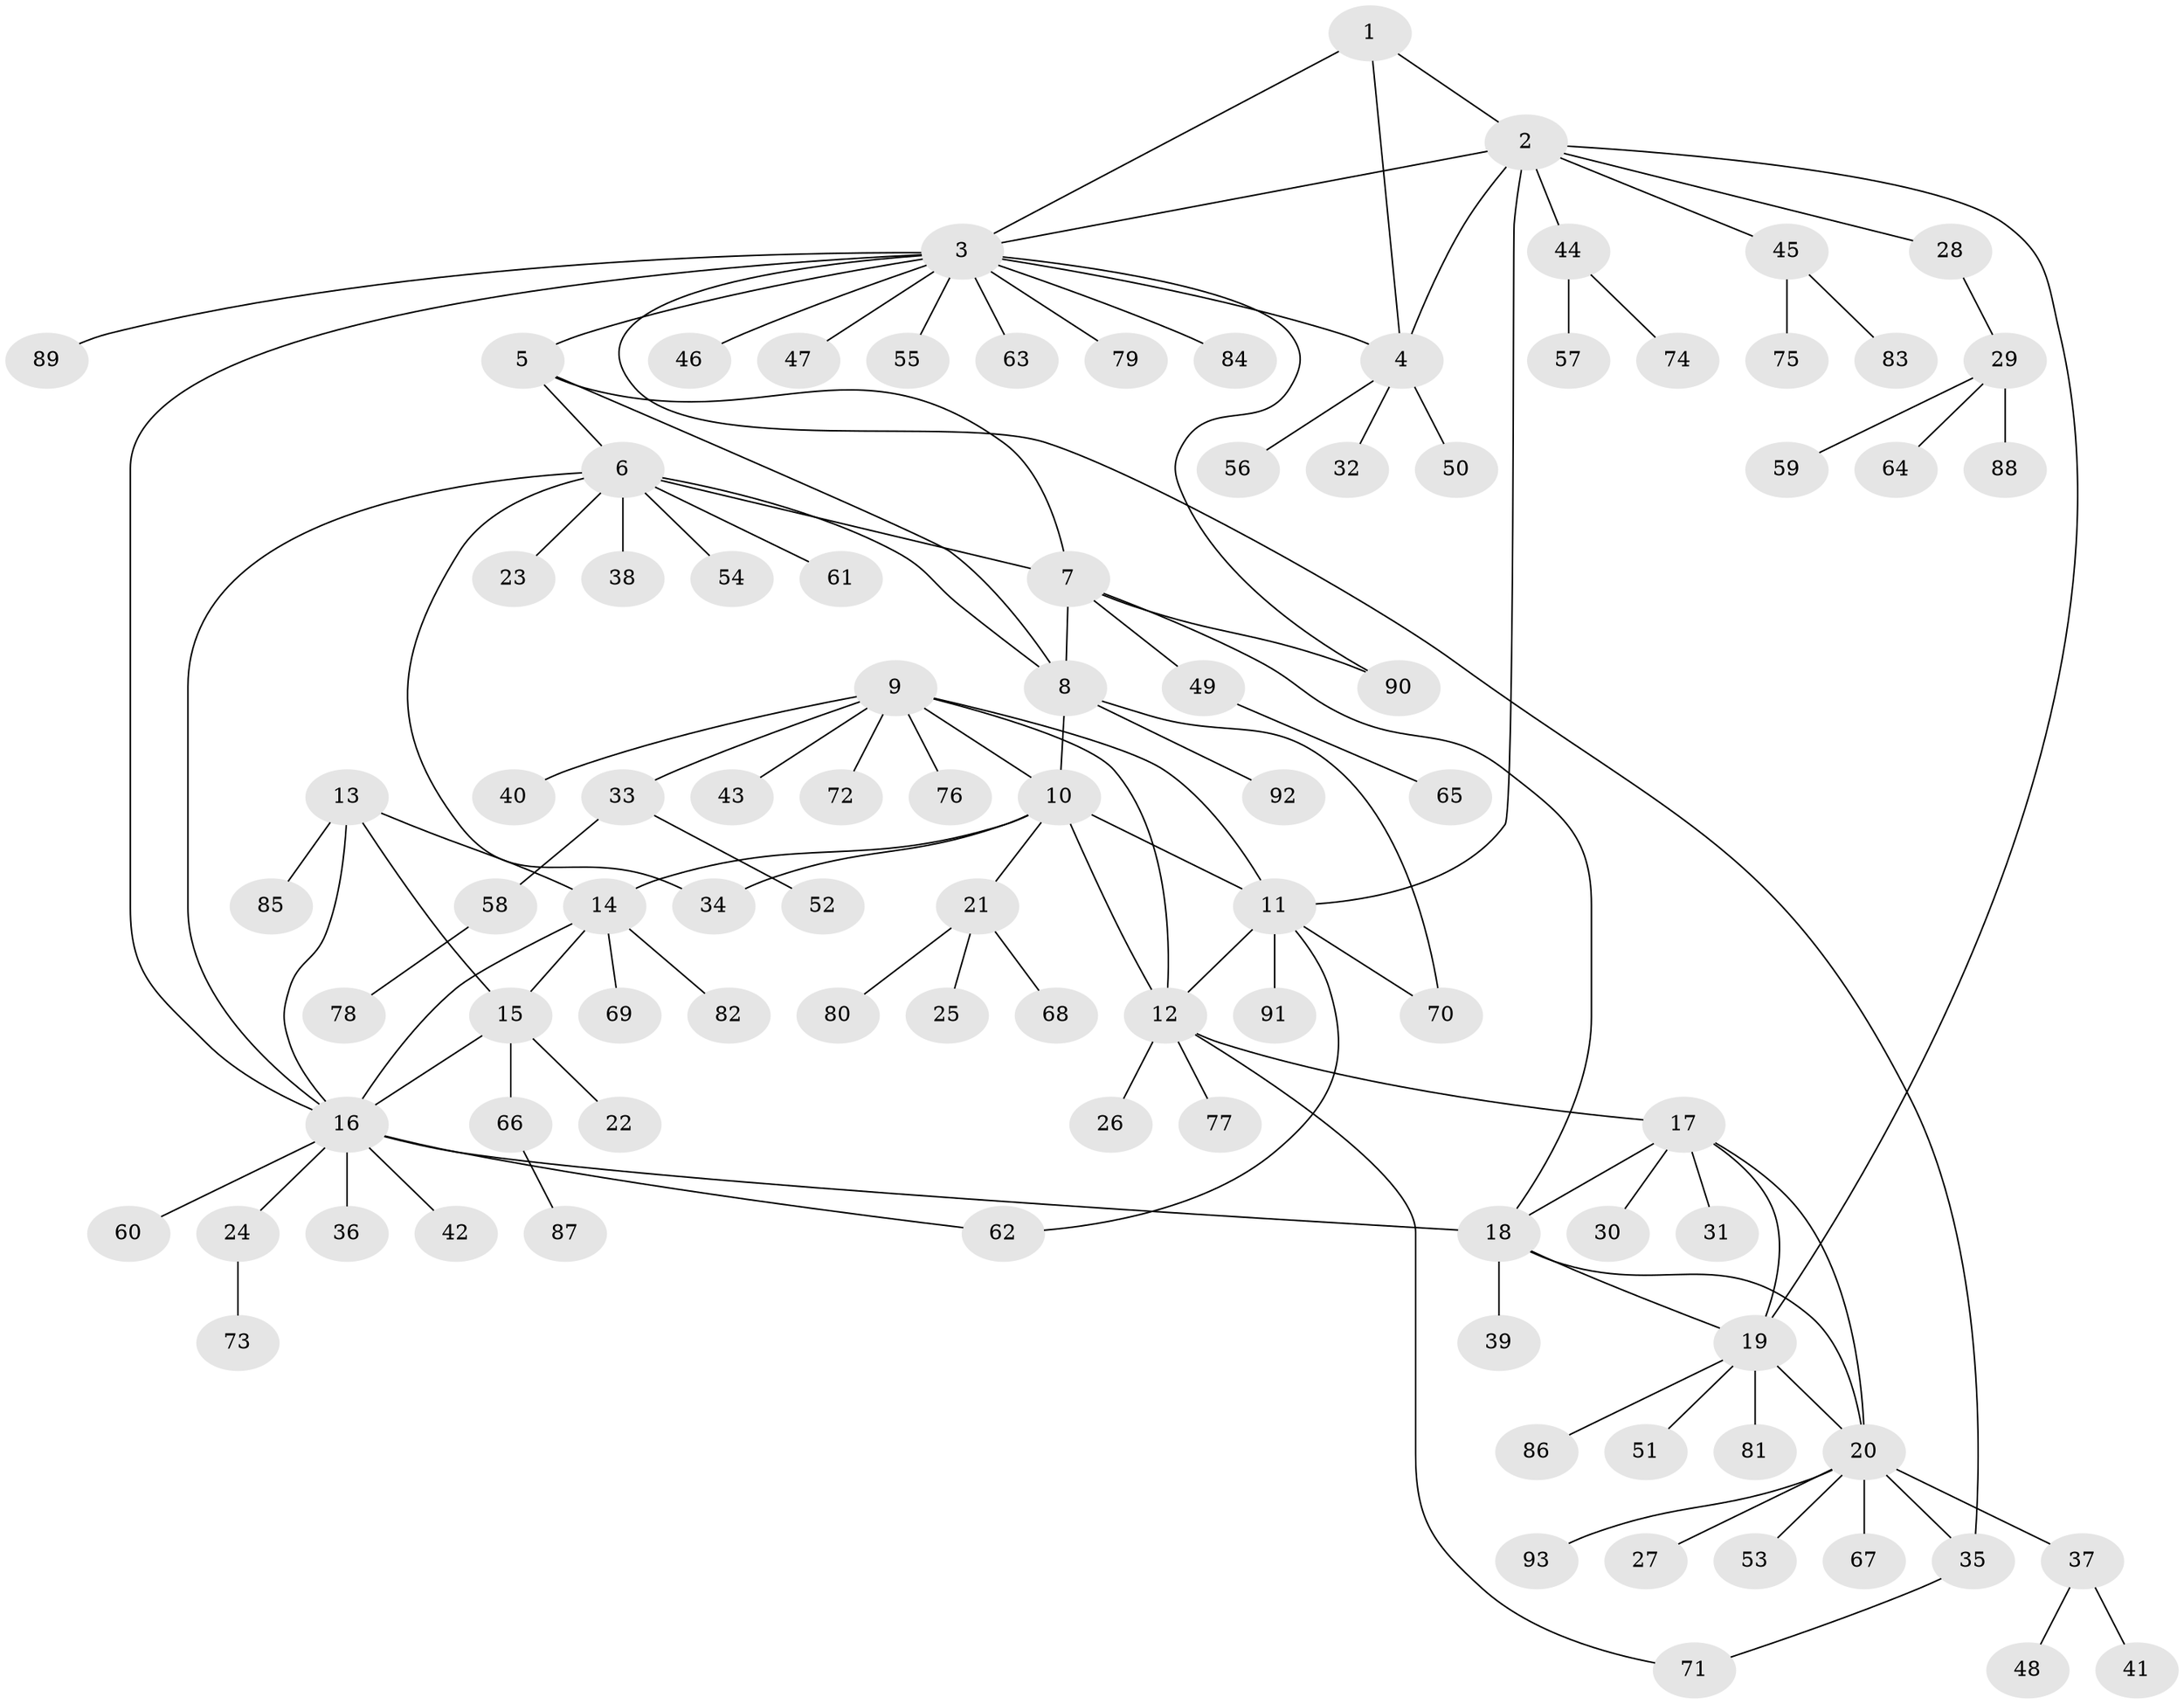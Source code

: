 // coarse degree distribution, {3: 0.05714285714285714, 13: 0.02857142857142857, 5: 0.05714285714285714, 6: 0.02857142857142857, 7: 0.04285714285714286, 9: 0.02857142857142857, 4: 0.02857142857142857, 8: 0.014285714285714285, 1: 0.6142857142857143, 2: 0.1}
// Generated by graph-tools (version 1.1) at 2025/24/03/03/25 07:24:14]
// undirected, 93 vertices, 119 edges
graph export_dot {
graph [start="1"]
  node [color=gray90,style=filled];
  1;
  2;
  3;
  4;
  5;
  6;
  7;
  8;
  9;
  10;
  11;
  12;
  13;
  14;
  15;
  16;
  17;
  18;
  19;
  20;
  21;
  22;
  23;
  24;
  25;
  26;
  27;
  28;
  29;
  30;
  31;
  32;
  33;
  34;
  35;
  36;
  37;
  38;
  39;
  40;
  41;
  42;
  43;
  44;
  45;
  46;
  47;
  48;
  49;
  50;
  51;
  52;
  53;
  54;
  55;
  56;
  57;
  58;
  59;
  60;
  61;
  62;
  63;
  64;
  65;
  66;
  67;
  68;
  69;
  70;
  71;
  72;
  73;
  74;
  75;
  76;
  77;
  78;
  79;
  80;
  81;
  82;
  83;
  84;
  85;
  86;
  87;
  88;
  89;
  90;
  91;
  92;
  93;
  1 -- 2;
  1 -- 3;
  1 -- 4;
  2 -- 3;
  2 -- 4;
  2 -- 11;
  2 -- 19;
  2 -- 28;
  2 -- 44;
  2 -- 45;
  3 -- 4;
  3 -- 5;
  3 -- 16;
  3 -- 35;
  3 -- 46;
  3 -- 47;
  3 -- 55;
  3 -- 63;
  3 -- 79;
  3 -- 84;
  3 -- 89;
  3 -- 90;
  4 -- 32;
  4 -- 50;
  4 -- 56;
  5 -- 6;
  5 -- 7;
  5 -- 8;
  6 -- 7;
  6 -- 8;
  6 -- 16;
  6 -- 23;
  6 -- 34;
  6 -- 38;
  6 -- 54;
  6 -- 61;
  7 -- 8;
  7 -- 18;
  7 -- 49;
  7 -- 90;
  8 -- 10;
  8 -- 70;
  8 -- 92;
  9 -- 10;
  9 -- 11;
  9 -- 12;
  9 -- 33;
  9 -- 40;
  9 -- 43;
  9 -- 72;
  9 -- 76;
  10 -- 11;
  10 -- 12;
  10 -- 14;
  10 -- 21;
  10 -- 34;
  11 -- 12;
  11 -- 62;
  11 -- 70;
  11 -- 91;
  12 -- 17;
  12 -- 26;
  12 -- 71;
  12 -- 77;
  13 -- 14;
  13 -- 15;
  13 -- 16;
  13 -- 85;
  14 -- 15;
  14 -- 16;
  14 -- 69;
  14 -- 82;
  15 -- 16;
  15 -- 22;
  15 -- 66;
  16 -- 18;
  16 -- 24;
  16 -- 36;
  16 -- 42;
  16 -- 60;
  16 -- 62;
  17 -- 18;
  17 -- 19;
  17 -- 20;
  17 -- 30;
  17 -- 31;
  18 -- 19;
  18 -- 20;
  18 -- 39;
  19 -- 20;
  19 -- 51;
  19 -- 81;
  19 -- 86;
  20 -- 27;
  20 -- 35;
  20 -- 37;
  20 -- 53;
  20 -- 67;
  20 -- 93;
  21 -- 25;
  21 -- 68;
  21 -- 80;
  24 -- 73;
  28 -- 29;
  29 -- 59;
  29 -- 64;
  29 -- 88;
  33 -- 52;
  33 -- 58;
  35 -- 71;
  37 -- 41;
  37 -- 48;
  44 -- 57;
  44 -- 74;
  45 -- 75;
  45 -- 83;
  49 -- 65;
  58 -- 78;
  66 -- 87;
}

